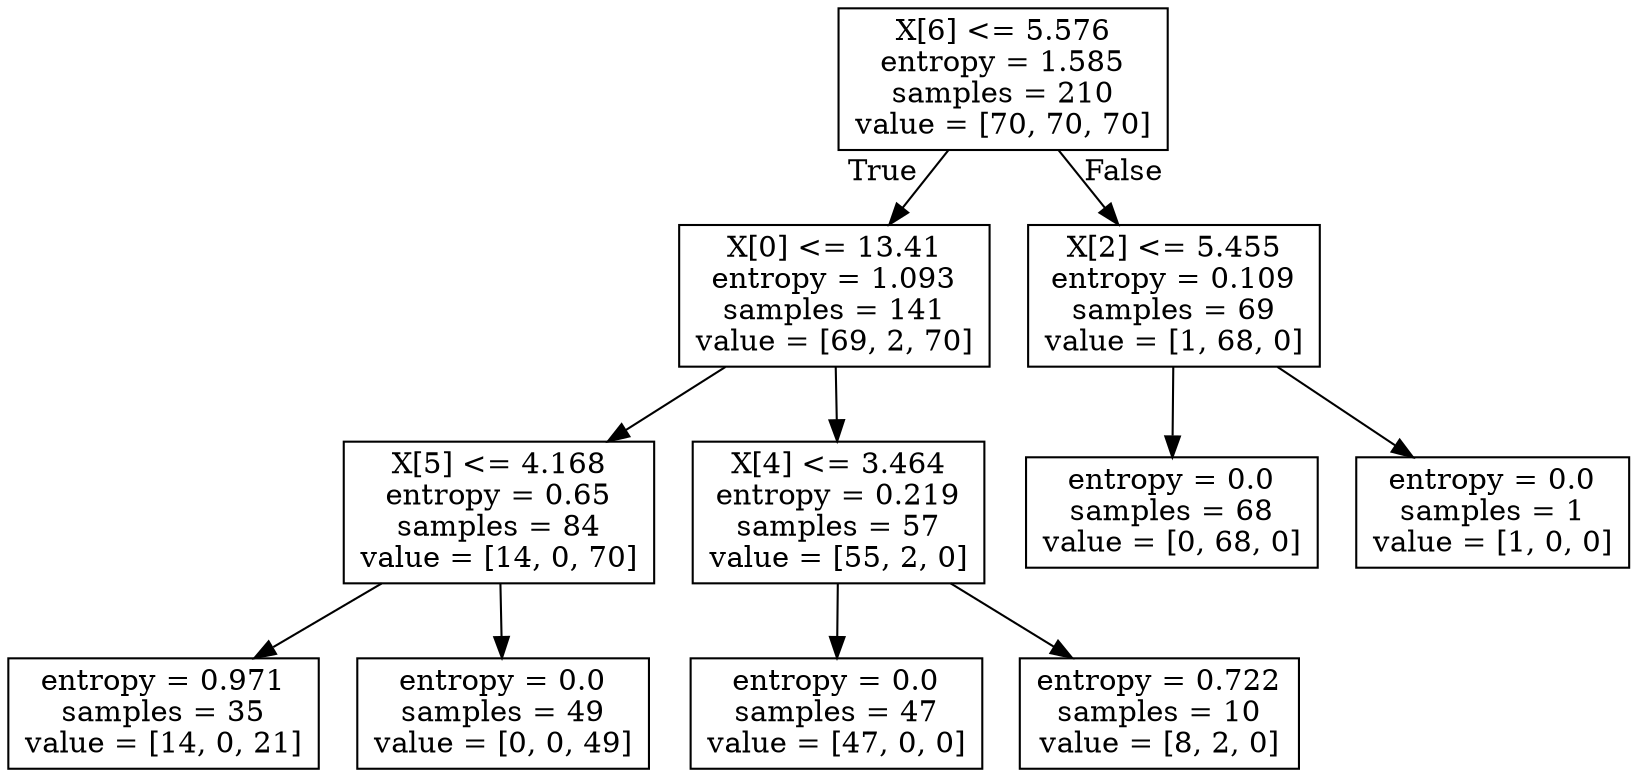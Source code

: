 digraph Tree {
node [shape=box] ;
0 [label="X[6] <= 5.576\nentropy = 1.585\nsamples = 210\nvalue = [70, 70, 70]"] ;
1 [label="X[0] <= 13.41\nentropy = 1.093\nsamples = 141\nvalue = [69, 2, 70]"] ;
0 -> 1 [labeldistance=2.5, labelangle=45, headlabel="True"] ;
2 [label="X[5] <= 4.168\nentropy = 0.65\nsamples = 84\nvalue = [14, 0, 70]"] ;
1 -> 2 ;
3 [label="entropy = 0.971\nsamples = 35\nvalue = [14, 0, 21]"] ;
2 -> 3 ;
4 [label="entropy = 0.0\nsamples = 49\nvalue = [0, 0, 49]"] ;
2 -> 4 ;
5 [label="X[4] <= 3.464\nentropy = 0.219\nsamples = 57\nvalue = [55, 2, 0]"] ;
1 -> 5 ;
6 [label="entropy = 0.0\nsamples = 47\nvalue = [47, 0, 0]"] ;
5 -> 6 ;
7 [label="entropy = 0.722\nsamples = 10\nvalue = [8, 2, 0]"] ;
5 -> 7 ;
8 [label="X[2] <= 5.455\nentropy = 0.109\nsamples = 69\nvalue = [1, 68, 0]"] ;
0 -> 8 [labeldistance=2.5, labelangle=-45, headlabel="False"] ;
9 [label="entropy = 0.0\nsamples = 68\nvalue = [0, 68, 0]"] ;
8 -> 9 ;
10 [label="entropy = 0.0\nsamples = 1\nvalue = [1, 0, 0]"] ;
8 -> 10 ;
}